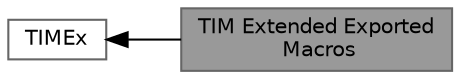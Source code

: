 digraph "TIM Extended Exported Macros"
{
 // LATEX_PDF_SIZE
  bgcolor="transparent";
  edge [fontname=Helvetica,fontsize=10,labelfontname=Helvetica,labelfontsize=10];
  node [fontname=Helvetica,fontsize=10,shape=box,height=0.2,width=0.4];
  rankdir=LR;
  Node2 [id="Node000002",label="TIMEx",height=0.2,width=0.4,color="grey40", fillcolor="white", style="filled",URL="$group___t_i_m_ex.html",tooltip="TIM Extended HAL module driver."];
  Node1 [id="Node000001",label="TIM Extended Exported\l Macros",height=0.2,width=0.4,color="gray40", fillcolor="grey60", style="filled", fontcolor="black",tooltip=" "];
  Node2->Node1 [shape=plaintext, dir="back", style="solid"];
}
